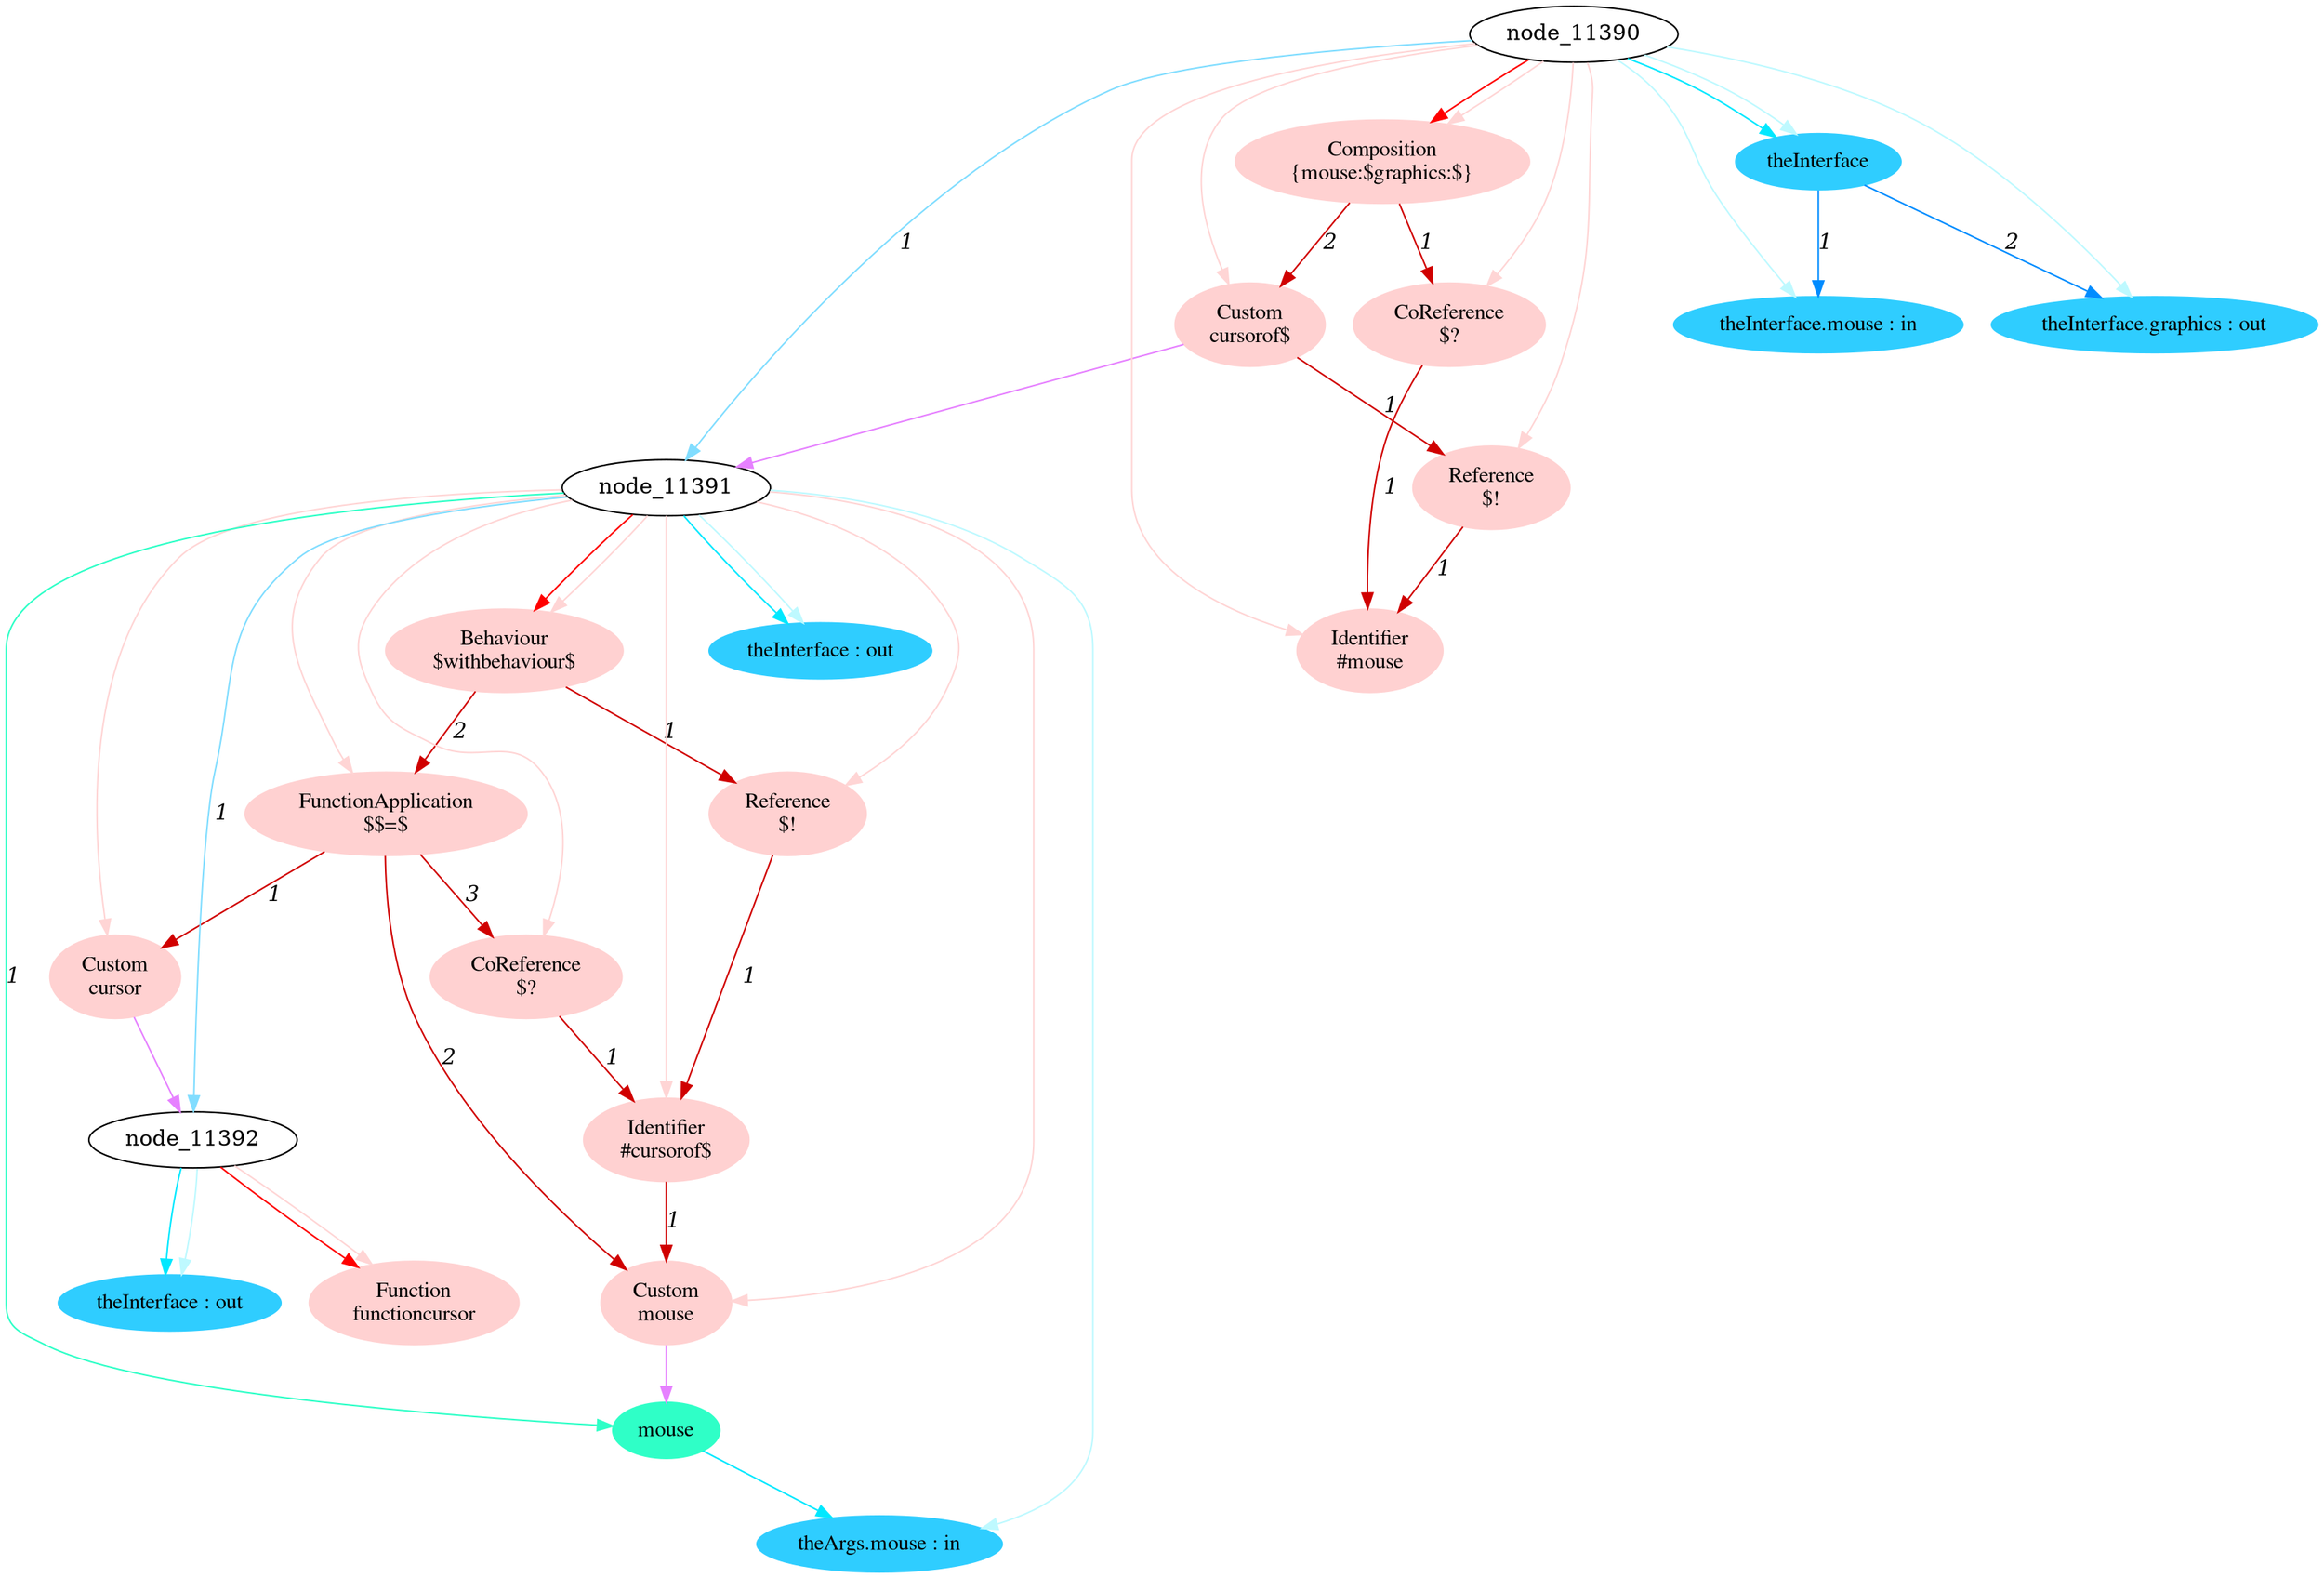 digraph g{node_11466 [shape="ellipse", style="filled", color="#ffd1d1", fontname="Times", label="Function
functioncursor" ]
node_11469 [shape="ellipse", style="filled", color="#ffd1d1", fontname="Times", label="Custom
mouse" ]
node_11474 [shape="ellipse", style="filled", color="#ffd1d1", fontname="Times", label="Identifier
#cursorof$" ]
node_11479 [shape="ellipse", style="filled", color="#ffd1d1", fontname="Times", label="Reference
$!" ]
node_11483 [shape="ellipse", style="filled", color="#ffd1d1", fontname="Times", label="Custom
cursor" ]
node_11486 [shape="ellipse", style="filled", color="#ffd1d1", fontname="Times", label="CoReference
$?" ]
node_11490 [shape="ellipse", style="filled", color="#ffd1d1", fontname="Times", label="FunctionApplication
$$=$" ]
node_11496 [shape="ellipse", style="filled", color="#ffd1d1", fontname="Times", label="Behaviour
$withbehaviour$" ]
node_11501 [shape="ellipse", style="filled", color="#ffd1d1", fontname="Times", label="Identifier
#mouse" ]
node_11505 [shape="ellipse", style="filled", color="#ffd1d1", fontname="Times", label="CoReference
$?" ]
node_11509 [shape="ellipse", style="filled", color="#ffd1d1", fontname="Times", label="Reference
$!" ]
node_11513 [shape="ellipse", style="filled", color="#ffd1d1", fontname="Times", label="Custom
cursorof$" ]
node_11517 [shape="ellipse", style="filled", color="#ffd1d1", fontname="Times", label="Composition
{mouse:$graphics:$}" ]
node_11400 [shape="ellipse", style="filled", color="#2fffc7", fontname="Times", label="mouse" ]
node_11393 [shape="ellipse", style="filled", color="#2fcdff", fontname="Times", label="theInterface : out" ]
node_11401 [shape="ellipse", style="filled", color="#2fcdff", fontname="Times", label="theArgs.mouse : in" ]
node_11405 [shape="ellipse", style="filled", color="#2fcdff", fontname="Times", label="theInterface : out" ]
node_11439 [shape="ellipse", style="filled", color="#2fcdff", fontname="Times", label="theInterface" ]
node_11440 [shape="ellipse", style="filled", color="#2fcdff", fontname="Times", label="theInterface.mouse : in" ]
node_11442 [shape="ellipse", style="filled", color="#2fcdff", fontname="Times", label="theInterface.graphics : out" ]
node_11474 -> node_11469 [dir=forward, arrowHead=normal, fontname="Times-Italic", arrowsize=1, color="#d00000", label="1",  headlabel="", taillabel="" ]
node_11479 -> node_11474 [dir=forward, arrowHead=normal, fontname="Times-Italic", arrowsize=1, color="#d00000", label="1",  headlabel="", taillabel="" ]
node_11486 -> node_11474 [dir=forward, arrowHead=normal, fontname="Times-Italic", arrowsize=1, color="#d00000", label="1",  headlabel="", taillabel="" ]
node_11490 -> node_11469 [dir=forward, arrowHead=normal, fontname="Times-Italic", arrowsize=1, color="#d00000", label="2",  headlabel="", taillabel="" ]
node_11490 -> node_11483 [dir=forward, arrowHead=normal, fontname="Times-Italic", arrowsize=1, color="#d00000", label="1",  headlabel="", taillabel="" ]
node_11490 -> node_11486 [dir=forward, arrowHead=normal, fontname="Times-Italic", arrowsize=1, color="#d00000", label="3",  headlabel="", taillabel="" ]
node_11496 -> node_11479 [dir=forward, arrowHead=normal, fontname="Times-Italic", arrowsize=1, color="#d00000", label="1",  headlabel="", taillabel="" ]
node_11496 -> node_11490 [dir=forward, arrowHead=normal, fontname="Times-Italic", arrowsize=1, color="#d00000", label="2",  headlabel="", taillabel="" ]
node_11505 -> node_11501 [dir=forward, arrowHead=normal, fontname="Times-Italic", arrowsize=1, color="#d00000", label="1",  headlabel="", taillabel="" ]
node_11509 -> node_11501 [dir=forward, arrowHead=normal, fontname="Times-Italic", arrowsize=1, color="#d00000", label="1",  headlabel="", taillabel="" ]
node_11513 -> node_11509 [dir=forward, arrowHead=normal, fontname="Times-Italic", arrowsize=1, color="#d00000", label="1",  headlabel="", taillabel="" ]
node_11517 -> node_11505 [dir=forward, arrowHead=normal, fontname="Times-Italic", arrowsize=1, color="#d00000", label="1",  headlabel="", taillabel="" ]
node_11517 -> node_11513 [dir=forward, arrowHead=normal, fontname="Times-Italic", arrowsize=1, color="#d00000", label="2",  headlabel="", taillabel="" ]
node_11392 -> node_11466 [dir=forward, arrowHead=normal, fontname="Times-Italic", arrowsize=1, color="#ff0000", label="",  headlabel="", taillabel="" ]
node_11391 -> node_11496 [dir=forward, arrowHead=normal, fontname="Times-Italic", arrowsize=1, color="#ff0000", label="",  headlabel="", taillabel="" ]
node_11390 -> node_11517 [dir=forward, arrowHead=normal, fontname="Times-Italic", arrowsize=1, color="#ff0000", label="",  headlabel="", taillabel="" ]
node_11392 -> node_11466 [dir=forward, arrowHead=normal, fontname="Times-Italic", arrowsize=1, color="#ffd5d5", label="",  headlabel="", taillabel="" ]
node_11391 -> node_11469 [dir=forward, arrowHead=normal, fontname="Times-Italic", arrowsize=1, color="#ffd5d5", label="",  headlabel="", taillabel="" ]
node_11391 -> node_11474 [dir=forward, arrowHead=normal, fontname="Times-Italic", arrowsize=1, color="#ffd5d5", label="",  headlabel="", taillabel="" ]
node_11391 -> node_11479 [dir=forward, arrowHead=normal, fontname="Times-Italic", arrowsize=1, color="#ffd5d5", label="",  headlabel="", taillabel="" ]
node_11391 -> node_11483 [dir=forward, arrowHead=normal, fontname="Times-Italic", arrowsize=1, color="#ffd5d5", label="",  headlabel="", taillabel="" ]
node_11391 -> node_11486 [dir=forward, arrowHead=normal, fontname="Times-Italic", arrowsize=1, color="#ffd5d5", label="",  headlabel="", taillabel="" ]
node_11391 -> node_11490 [dir=forward, arrowHead=normal, fontname="Times-Italic", arrowsize=1, color="#ffd5d5", label="",  headlabel="", taillabel="" ]
node_11391 -> node_11496 [dir=forward, arrowHead=normal, fontname="Times-Italic", arrowsize=1, color="#ffd5d5", label="",  headlabel="", taillabel="" ]
node_11390 -> node_11501 [dir=forward, arrowHead=normal, fontname="Times-Italic", arrowsize=1, color="#ffd5d5", label="",  headlabel="", taillabel="" ]
node_11390 -> node_11505 [dir=forward, arrowHead=normal, fontname="Times-Italic", arrowsize=1, color="#ffd5d5", label="",  headlabel="", taillabel="" ]
node_11390 -> node_11509 [dir=forward, arrowHead=normal, fontname="Times-Italic", arrowsize=1, color="#ffd5d5", label="",  headlabel="", taillabel="" ]
node_11390 -> node_11513 [dir=forward, arrowHead=normal, fontname="Times-Italic", arrowsize=1, color="#ffd5d5", label="",  headlabel="", taillabel="" ]
node_11390 -> node_11517 [dir=forward, arrowHead=normal, fontname="Times-Italic", arrowsize=1, color="#ffd5d5", label="",  headlabel="", taillabel="" ]
node_11391 -> node_11400 [dir=forward, arrowHead=normal, fontname="Times-Italic", arrowsize=1, color="#2fffc7", label="1",  headlabel="", taillabel="" ]
node_11400 -> node_11401 [dir=forward, arrowHead=normal, fontname="Times-Italic", arrowsize=1, color="#00e8ff", label="",  headlabel="", taillabel="" ]
node_11392 -> node_11393 [dir=forward, arrowHead=normal, fontname="Times-Italic", arrowsize=1, color="#00e8ff", label="",  headlabel="", taillabel="" ]
node_11391 -> node_11405 [dir=forward, arrowHead=normal, fontname="Times-Italic", arrowsize=1, color="#00e8ff", label="",  headlabel="", taillabel="" ]
node_11390 -> node_11439 [dir=forward, arrowHead=normal, fontname="Times-Italic", arrowsize=1, color="#00e8ff", label="",  headlabel="", taillabel="" ]
node_11392 -> node_11393 [dir=forward, arrowHead=normal, fontname="Times-Italic", arrowsize=1, color="#bef9ff", label="",  headlabel="", taillabel="" ]
node_11391 -> node_11401 [dir=forward, arrowHead=normal, fontname="Times-Italic", arrowsize=1, color="#bef9ff", label="",  headlabel="", taillabel="" ]
node_11391 -> node_11405 [dir=forward, arrowHead=normal, fontname="Times-Italic", arrowsize=1, color="#bef9ff", label="",  headlabel="", taillabel="" ]
node_11390 -> node_11440 [dir=forward, arrowHead=normal, fontname="Times-Italic", arrowsize=1, color="#bef9ff", label="",  headlabel="", taillabel="" ]
node_11390 -> node_11442 [dir=forward, arrowHead=normal, fontname="Times-Italic", arrowsize=1, color="#bef9ff", label="",  headlabel="", taillabel="" ]
node_11390 -> node_11439 [dir=forward, arrowHead=normal, fontname="Times-Italic", arrowsize=1, color="#bef9ff", label="",  headlabel="", taillabel="" ]
node_11439 -> node_11440 [dir=forward, arrowHead=normal, fontname="Times-Italic", arrowsize=1, color="#008cff", label="1",  headlabel="", taillabel="" ]
node_11439 -> node_11442 [dir=forward, arrowHead=normal, fontname="Times-Italic", arrowsize=1, color="#008cff", label="2",  headlabel="", taillabel="" ]
node_11391 -> node_11392 [dir=forward, arrowHead=normal, fontname="Times-Italic", arrowsize=1, color="#81ddff", label="1",  headlabel="", taillabel="" ]
node_11390 -> node_11391 [dir=forward, arrowHead=normal, fontname="Times-Italic", arrowsize=1, color="#81ddff", label="1",  headlabel="", taillabel="" ]
node_11469 -> node_11400 [dir=forward, arrowHead=normal, fontname="Times-Italic", arrowsize=1, color="#e681ff", label="",  headlabel="", taillabel="" ]
node_11483 -> node_11392 [dir=forward, arrowHead=normal, fontname="Times-Italic", arrowsize=1, color="#e681ff", label="",  headlabel="", taillabel="" ]
node_11513 -> node_11391 [dir=forward, arrowHead=normal, fontname="Times-Italic", arrowsize=1, color="#e681ff", label="",  headlabel="", taillabel="" ]
}